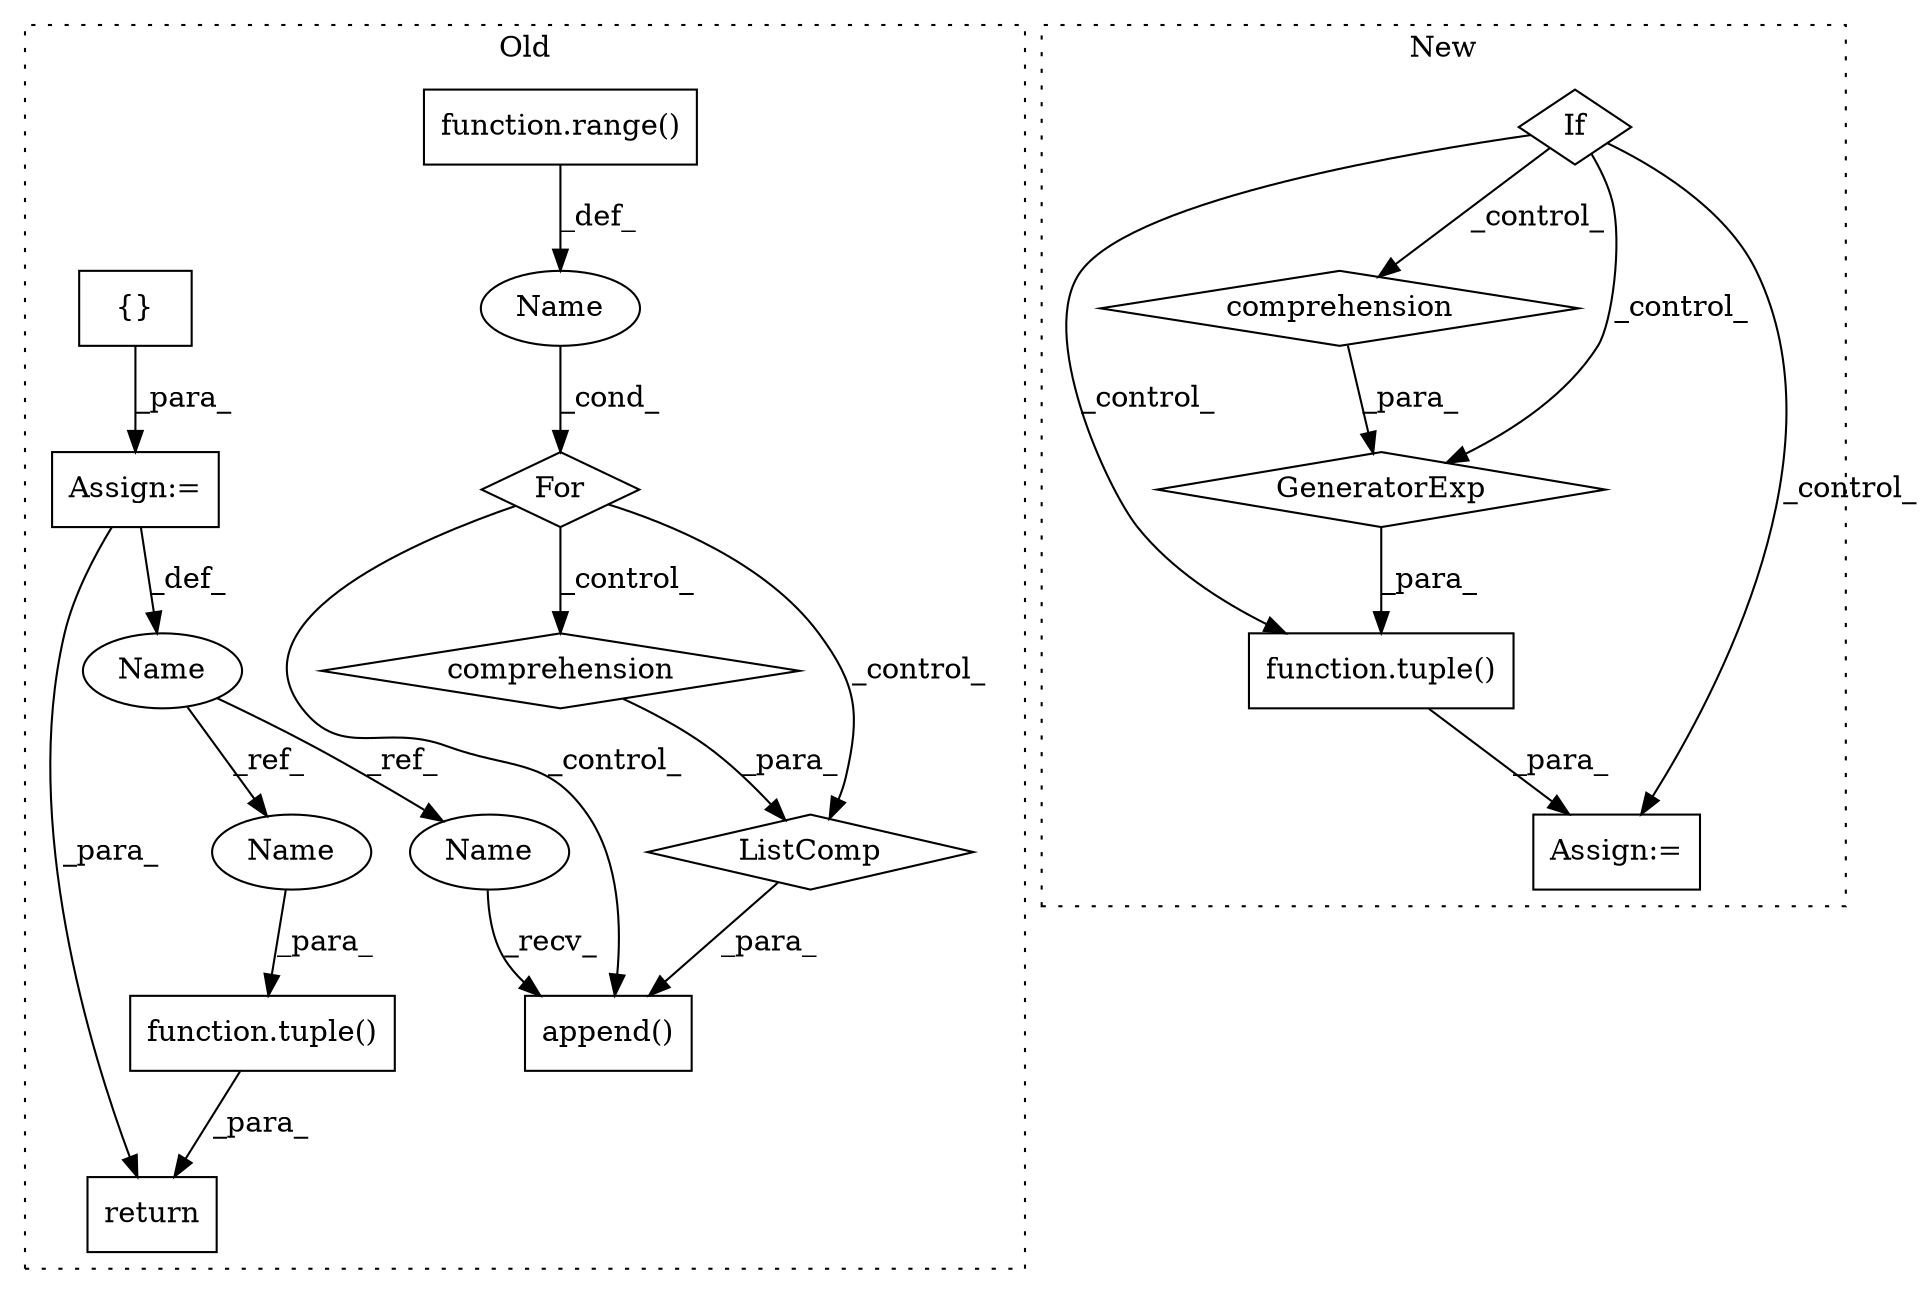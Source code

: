 digraph G {
subgraph cluster0 {
1 [label="function.range()" a="75" s="16274,16299" l="6,1" shape="box"];
3 [label="For" a="107" s="16265,16300" l="4,18" shape="diamond"];
6 [label="Name" a="87" s="16269" l="1" shape="ellipse"];
7 [label="append()" a="75" s="16318,16387" l="20,1" shape="box"];
9 [label="{}" a="59" s="16250,16250" l="2,1" shape="box"];
11 [label="Assign:=" a="68" s="16247" l="3" shape="box"];
12 [label="function.tuple()" a="75" s="16408,16426" l="6,1" shape="box"];
13 [label="Name" a="87" s="16235" l="12" shape="ellipse"];
14 [label="ListComp" a="106" s="16342" l="37" shape="diamond"];
15 [label="comprehension" a="45" s="16353" l="3" shape="diamond"];
16 [label="return" a="93" s="16401" l="7" shape="box"];
17 [label="Name" a="87" s="16318" l="12" shape="ellipse"];
18 [label="Name" a="87" s="16414" l="12" shape="ellipse"];
label = "Old";
style="dotted";
}
subgraph cluster1 {
2 [label="function.tuple()" a="75" s="15579,15593" l="6,31" shape="box"];
4 [label="comprehension" a="45" s="15601" l="3" shape="diamond"];
5 [label="GeneratorExp" a="55" s="15585" l="8" shape="diamond"];
8 [label="If" a="96" s="15477" l="3" shape="diamond"];
10 [label="Assign:=" a="68" s="15576" l="3" shape="box"];
label = "New";
style="dotted";
}
1 -> 6 [label="_def_"];
2 -> 10 [label="_para_"];
3 -> 7 [label="_control_"];
3 -> 15 [label="_control_"];
3 -> 14 [label="_control_"];
4 -> 5 [label="_para_"];
5 -> 2 [label="_para_"];
6 -> 3 [label="_cond_"];
8 -> 2 [label="_control_"];
8 -> 5 [label="_control_"];
8 -> 10 [label="_control_"];
8 -> 4 [label="_control_"];
9 -> 11 [label="_para_"];
11 -> 13 [label="_def_"];
11 -> 16 [label="_para_"];
12 -> 16 [label="_para_"];
13 -> 17 [label="_ref_"];
13 -> 18 [label="_ref_"];
14 -> 7 [label="_para_"];
15 -> 14 [label="_para_"];
17 -> 7 [label="_recv_"];
18 -> 12 [label="_para_"];
}